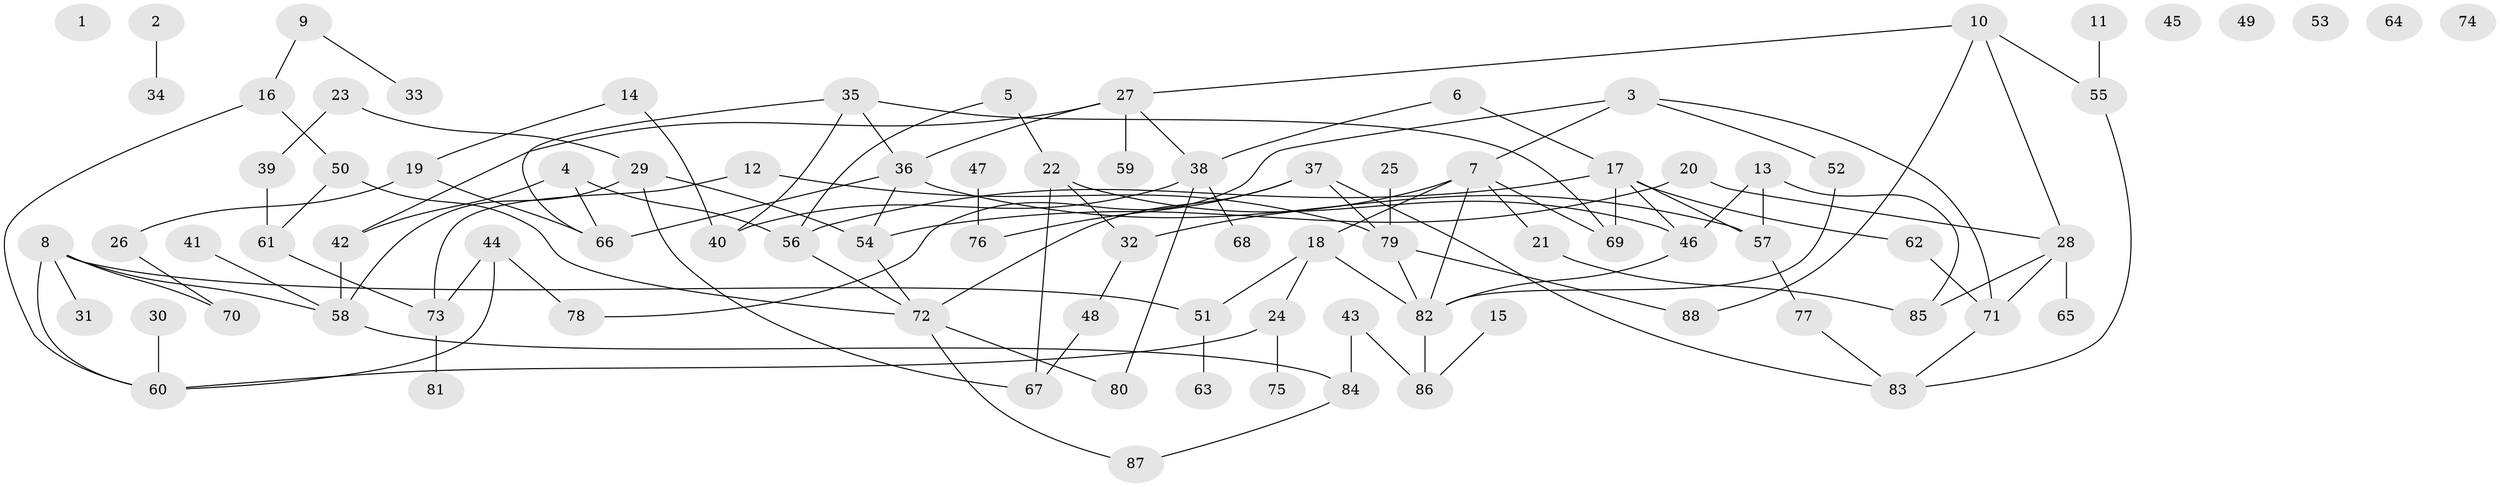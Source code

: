 // Generated by graph-tools (version 1.1) at 2025/13/03/09/25 04:13:13]
// undirected, 88 vertices, 118 edges
graph export_dot {
graph [start="1"]
  node [color=gray90,style=filled];
  1;
  2;
  3;
  4;
  5;
  6;
  7;
  8;
  9;
  10;
  11;
  12;
  13;
  14;
  15;
  16;
  17;
  18;
  19;
  20;
  21;
  22;
  23;
  24;
  25;
  26;
  27;
  28;
  29;
  30;
  31;
  32;
  33;
  34;
  35;
  36;
  37;
  38;
  39;
  40;
  41;
  42;
  43;
  44;
  45;
  46;
  47;
  48;
  49;
  50;
  51;
  52;
  53;
  54;
  55;
  56;
  57;
  58;
  59;
  60;
  61;
  62;
  63;
  64;
  65;
  66;
  67;
  68;
  69;
  70;
  71;
  72;
  73;
  74;
  75;
  76;
  77;
  78;
  79;
  80;
  81;
  82;
  83;
  84;
  85;
  86;
  87;
  88;
  2 -- 34;
  3 -- 7;
  3 -- 52;
  3 -- 71;
  3 -- 78;
  4 -- 42;
  4 -- 56;
  4 -- 66;
  5 -- 22;
  5 -- 56;
  6 -- 17;
  6 -- 38;
  7 -- 18;
  7 -- 21;
  7 -- 32;
  7 -- 69;
  7 -- 82;
  8 -- 31;
  8 -- 51;
  8 -- 58;
  8 -- 60;
  8 -- 70;
  9 -- 16;
  9 -- 33;
  10 -- 27;
  10 -- 28;
  10 -- 55;
  10 -- 88;
  11 -- 55;
  12 -- 73;
  12 -- 79;
  13 -- 46;
  13 -- 57;
  13 -- 85;
  14 -- 19;
  14 -- 40;
  15 -- 86;
  16 -- 50;
  16 -- 60;
  17 -- 46;
  17 -- 56;
  17 -- 57;
  17 -- 62;
  17 -- 69;
  18 -- 24;
  18 -- 51;
  18 -- 82;
  19 -- 26;
  19 -- 66;
  20 -- 28;
  20 -- 54;
  21 -- 85;
  22 -- 32;
  22 -- 46;
  22 -- 67;
  23 -- 29;
  23 -- 39;
  24 -- 60;
  24 -- 75;
  25 -- 79;
  26 -- 70;
  27 -- 36;
  27 -- 38;
  27 -- 42;
  27 -- 59;
  28 -- 65;
  28 -- 71;
  28 -- 85;
  29 -- 54;
  29 -- 58;
  29 -- 67;
  30 -- 60;
  32 -- 48;
  35 -- 36;
  35 -- 40;
  35 -- 66;
  35 -- 69;
  36 -- 54;
  36 -- 57;
  36 -- 66;
  37 -- 72;
  37 -- 76;
  37 -- 79;
  37 -- 83;
  38 -- 40;
  38 -- 68;
  38 -- 80;
  39 -- 61;
  41 -- 58;
  42 -- 58;
  43 -- 84;
  43 -- 86;
  44 -- 60;
  44 -- 73;
  44 -- 78;
  46 -- 82;
  47 -- 76;
  48 -- 67;
  50 -- 61;
  50 -- 72;
  51 -- 63;
  52 -- 82;
  54 -- 72;
  55 -- 83;
  56 -- 72;
  57 -- 77;
  58 -- 84;
  61 -- 73;
  62 -- 71;
  71 -- 83;
  72 -- 80;
  72 -- 87;
  73 -- 81;
  77 -- 83;
  79 -- 82;
  79 -- 88;
  82 -- 86;
  84 -- 87;
}
